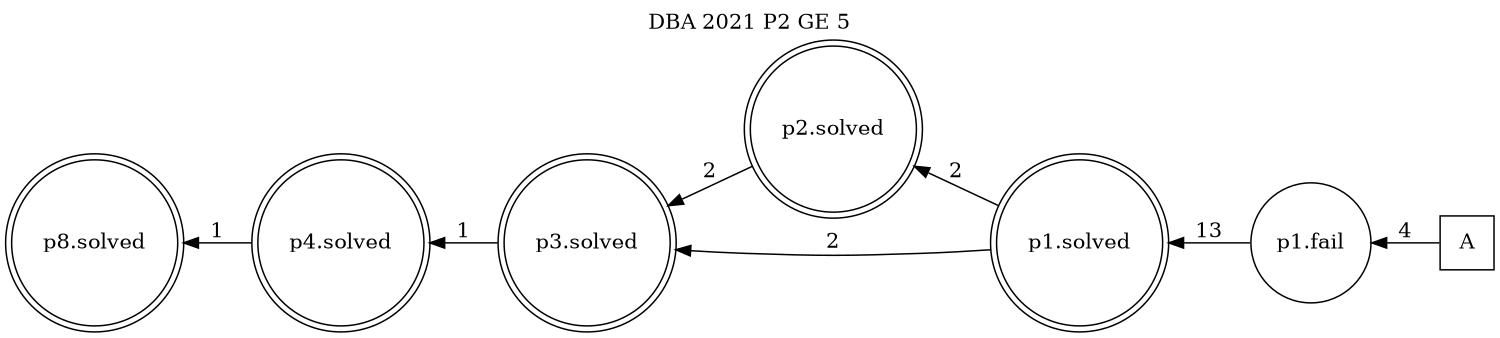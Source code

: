 digraph DBA_2021_P2_GE_5 {
labelloc="tl"
label= " DBA 2021 P2 GE 5 "
rankdir="RL";
graph [ size=" 10 , 10 !"]

"A" [shape="square" label="A"]
"p1.fail" [shape="circle" label="p1.fail"]
"p1.solved" [shape="doublecircle" label="p1.solved"]
"p2.solved" [shape="doublecircle" label="p2.solved"]
"p3.solved" [shape="doublecircle" label="p3.solved"]
"p4.solved" [shape="doublecircle" label="p4.solved"]
"p8.solved" [shape="doublecircle" label="p8.solved"]
"A" -> "p1.fail" [ label=4]
"p1.fail" -> "p1.solved" [ label=13]
"p1.solved" -> "p2.solved" [ label=2]
"p1.solved" -> "p3.solved" [ label=2]
"p2.solved" -> "p3.solved" [ label=2]
"p3.solved" -> "p4.solved" [ label=1]
"p4.solved" -> "p8.solved" [ label=1]
}
